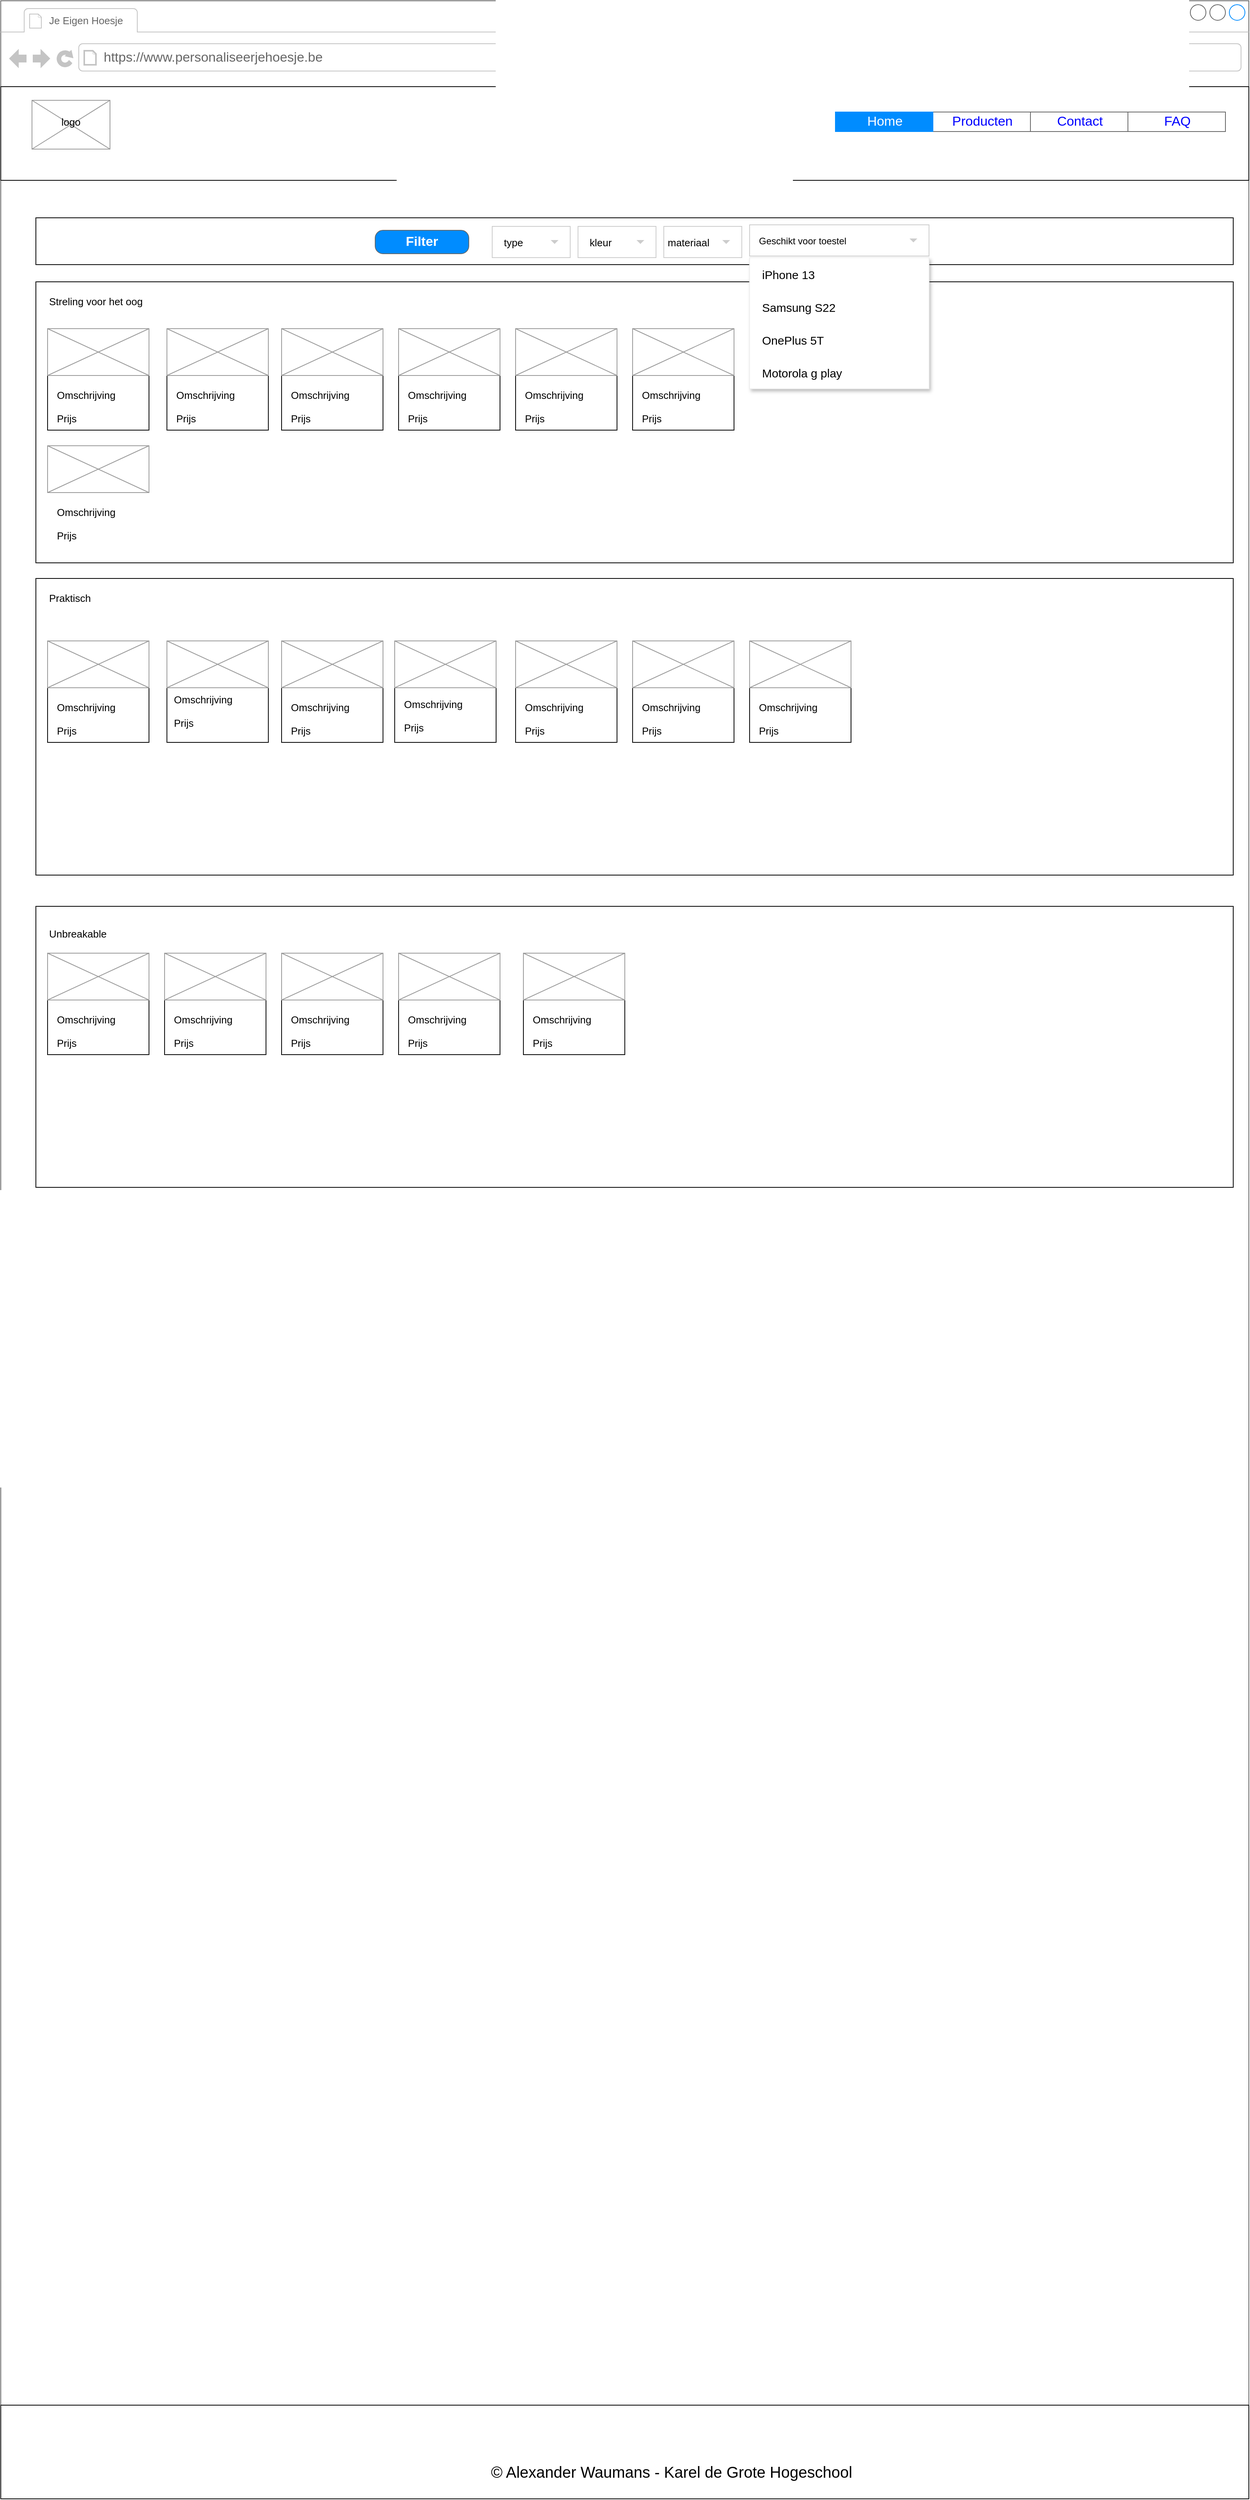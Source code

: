 <mxfile version="20.8.16" type="device"><diagram name="Page-1" id="SKqdrsshhp45XYysitIH"><mxGraphModel dx="1434" dy="2647" grid="1" gridSize="10" guides="1" tooltips="1" connect="1" arrows="1" fold="1" page="1" pageScale="1" pageWidth="1600" pageHeight="900" math="0" shadow="0"><root><mxCell id="0"/><mxCell id="1" parent="0"/><mxCell id="_pExrbcJz39Th_tU5sy6-2" value="" style="whiteSpace=wrap;html=1;" parent="1" vertex="1"><mxGeometry y="-1590" width="900" height="1600" as="geometry"/></mxCell><mxCell id="_pExrbcJz39Th_tU5sy6-3" value="" style="strokeWidth=1;shadow=0;dashed=0;align=center;html=1;shape=mxgraph.mockup.containers.browserWindow;rSize=0;strokeColor=#666666;strokeColor2=#008cff;strokeColor3=#c4c4c4;mainText=,;recursiveResize=0;" parent="1" vertex="1"><mxGeometry y="-1800" width="1600" height="3200" as="geometry"/></mxCell><mxCell id="AoAOwndXTeae7FcIZSv8-15" value="" style="whiteSpace=wrap;html=1;aspect=fixed;fontSize=13;" vertex="1" parent="_pExrbcJz39Th_tU5sy6-3"><mxGeometry x="60" y="570" width="130" height="130" as="geometry"/></mxCell><mxCell id="lGfxIRNo4qCoJsv8WxBx-106" value="" style="whiteSpace=wrap;html=1;aspect=fixed;fontSize=13;strokeColor=default;" parent="_pExrbcJz39Th_tU5sy6-3" vertex="1"><mxGeometry x="660" y="770" width="130" height="130" as="geometry"/></mxCell><mxCell id="DIESmFCKkMKwDubsfOh1-89" value="" style="whiteSpace=wrap;html=1;aspect=fixed;fontSize=13;" parent="_pExrbcJz39Th_tU5sy6-3" vertex="1"><mxGeometry x="660" y="770" width="130" height="130" as="geometry"/></mxCell><mxCell id="lGfxIRNo4qCoJsv8WxBx-101" value="" style="whiteSpace=wrap;html=1;aspect=fixed;fontSize=13;" parent="_pExrbcJz39Th_tU5sy6-3" vertex="1"><mxGeometry x="60" y="570" width="130" height="130" as="geometry"/></mxCell><mxCell id="WV6_32jSSlOLNIipTnEx-1" value="" style="whiteSpace=wrap;html=1;strokeColor=default;fontSize=20;" parent="_pExrbcJz39Th_tU5sy6-3" vertex="1"><mxGeometry y="110" width="1600" height="120" as="geometry"/></mxCell><mxCell id="_pExrbcJz39Th_tU5sy6-4" value="&lt;font style=&quot;font-size: 13px;&quot;&gt;Je Eigen Hoesje&lt;/font&gt;" style="strokeWidth=1;shadow=0;dashed=0;align=center;html=1;shape=mxgraph.mockup.containers.anchor;fontSize=17;fontColor=#666666;align=left;" parent="_pExrbcJz39Th_tU5sy6-3" vertex="1"><mxGeometry x="60" y="12" width="90" height="26" as="geometry"/></mxCell><mxCell id="_pExrbcJz39Th_tU5sy6-5" value="https://www.personaliseerjehoesje.be" style="strokeWidth=1;shadow=0;dashed=0;align=center;html=1;shape=mxgraph.mockup.containers.anchor;rSize=0;fontSize=17;fontColor=#666666;align=left;" parent="_pExrbcJz39Th_tU5sy6-3" vertex="1"><mxGeometry x="130" y="60" width="250" height="26" as="geometry"/></mxCell><mxCell id="_pExrbcJz39Th_tU5sy6-18" value="" style="verticalLabelPosition=bottom;shadow=0;dashed=0;align=center;html=1;verticalAlign=top;strokeWidth=1;shape=mxgraph.mockup.graphics.simpleIcon;strokeColor=#999999;fontSize=13;" parent="_pExrbcJz39Th_tU5sy6-3" vertex="1"><mxGeometry x="40" y="127.5" width="100" height="62.5" as="geometry"/></mxCell><mxCell id="_pExrbcJz39Th_tU5sy6-20" value="logo" style="text;html=1;strokeColor=none;fillColor=none;align=center;verticalAlign=middle;whiteSpace=wrap;rounded=0;fontSize=13;" parent="_pExrbcJz39Th_tU5sy6-3" vertex="1"><mxGeometry x="60" y="140" width="60" height="30" as="geometry"/></mxCell><mxCell id="DIESmFCKkMKwDubsfOh1-1" value="" style="rounded=0;whiteSpace=wrap;html=1;fontSize=13;" parent="_pExrbcJz39Th_tU5sy6-3" vertex="1"><mxGeometry x="45" y="278" width="1535" height="60" as="geometry"/></mxCell><mxCell id="DIESmFCKkMKwDubsfOh1-2" value="" style="rounded=0;whiteSpace=wrap;html=1;fontSize=13;" parent="_pExrbcJz39Th_tU5sy6-3" vertex="1"><mxGeometry x="45" y="360" width="1535" height="360" as="geometry"/></mxCell><mxCell id="DIESmFCKkMKwDubsfOh1-3" value="" style="rounded=0;whiteSpace=wrap;html=1;fontSize=13;" parent="_pExrbcJz39Th_tU5sy6-3" vertex="1"><mxGeometry x="45" y="740" width="1535" height="380" as="geometry"/></mxCell><mxCell id="DIESmFCKkMKwDubsfOh1-5" value="" style="rounded=0;whiteSpace=wrap;html=1;fontSize=13;" parent="_pExrbcJz39Th_tU5sy6-3" vertex="1"><mxGeometry x="45" y="1160" width="1535" height="360" as="geometry"/></mxCell><mxCell id="DIESmFCKkMKwDubsfOh1-12" value="" style="dashed=0;align=center;fontSize=12;shape=rect;fillColor=#ffffff;strokeColor=#cccccc;" parent="_pExrbcJz39Th_tU5sy6-3" vertex="1"><mxGeometry x="850" y="289" width="100" height="40" as="geometry"/></mxCell><mxCell id="DIESmFCKkMKwDubsfOh1-14" value="" style="dashed=0;html=1;shape=mxgraph.gmdl.triangle;fillColor=#cccccc;strokeColor=none;fontSize=13;" parent="DIESmFCKkMKwDubsfOh1-12" vertex="1"><mxGeometry x="1" y="0.5" width="10" height="5" relative="1" as="geometry"><mxPoint x="-25" y="-2.5" as="offset"/></mxGeometry></mxCell><mxCell id="DIESmFCKkMKwDubsfOh1-15" value="" style="dashed=0;align=center;fontSize=12;shape=rect;fillColor=#ffffff;strokeColor=#cccccc;" parent="_pExrbcJz39Th_tU5sy6-3" vertex="1"><mxGeometry x="960" y="287" width="230" height="40" as="geometry"/></mxCell><mxCell id="DIESmFCKkMKwDubsfOh1-17" value="" style="dashed=0;html=1;shape=mxgraph.gmdl.triangle;fillColor=#cccccc;strokeColor=none;fontSize=13;" parent="DIESmFCKkMKwDubsfOh1-15" vertex="1"><mxGeometry x="1" y="0.5" width="10" height="5" relative="1" as="geometry"><mxPoint x="-25" y="-2.5" as="offset"/></mxGeometry></mxCell><mxCell id="AoAOwndXTeae7FcIZSv8-1" value="Geschikt voor toestel&amp;nbsp;" style="text;html=1;strokeColor=none;fillColor=none;align=left;verticalAlign=middle;whiteSpace=wrap;rounded=0;" vertex="1" parent="DIESmFCKkMKwDubsfOh1-15"><mxGeometry x="10" y="6" width="180" height="30" as="geometry"/></mxCell><mxCell id="DIESmFCKkMKwDubsfOh1-18" value="Streling voor het oog" style="text;html=1;strokeColor=none;fillColor=none;align=left;verticalAlign=middle;whiteSpace=wrap;rounded=0;fontSize=13;" parent="_pExrbcJz39Th_tU5sy6-3" vertex="1"><mxGeometry x="60" y="370" width="160" height="30" as="geometry"/></mxCell><mxCell id="DIESmFCKkMKwDubsfOh1-19" value="Praktisch" style="text;html=1;strokeColor=none;fillColor=none;align=left;verticalAlign=middle;whiteSpace=wrap;rounded=0;fontSize=13;" parent="_pExrbcJz39Th_tU5sy6-3" vertex="1"><mxGeometry x="60" y="750" width="60" height="30" as="geometry"/></mxCell><mxCell id="DIESmFCKkMKwDubsfOh1-20" value="Unbreakable" style="text;html=1;strokeColor=none;fillColor=none;align=left;verticalAlign=middle;whiteSpace=wrap;rounded=0;fontSize=13;" parent="_pExrbcJz39Th_tU5sy6-3" vertex="1"><mxGeometry x="60" y="1180" width="120" height="30" as="geometry"/></mxCell><mxCell id="DIESmFCKkMKwDubsfOh1-32" value="" style="group" parent="_pExrbcJz39Th_tU5sy6-3" vertex="1" connectable="0"><mxGeometry x="60" y="420" width="130" height="130" as="geometry"/></mxCell><mxCell id="DIESmFCKkMKwDubsfOh1-28" value="" style="whiteSpace=wrap;html=1;aspect=fixed;fontSize=13;" parent="DIESmFCKkMKwDubsfOh1-32" vertex="1"><mxGeometry width="130" height="130" as="geometry"/></mxCell><mxCell id="DIESmFCKkMKwDubsfOh1-29" value="" style="verticalLabelPosition=bottom;shadow=0;dashed=0;align=center;html=1;verticalAlign=top;strokeWidth=1;shape=mxgraph.mockup.graphics.simpleIcon;strokeColor=#999999;fontSize=13;" parent="DIESmFCKkMKwDubsfOh1-32" vertex="1"><mxGeometry width="130" height="60" as="geometry"/></mxCell><mxCell id="DIESmFCKkMKwDubsfOh1-30" value="Omschrijving" style="text;html=1;strokeColor=none;fillColor=none;align=left;verticalAlign=middle;whiteSpace=wrap;rounded=0;fontSize=13;" parent="DIESmFCKkMKwDubsfOh1-32" vertex="1"><mxGeometry x="10" y="70" width="100" height="30" as="geometry"/></mxCell><mxCell id="DIESmFCKkMKwDubsfOh1-31" value="Prijs" style="text;html=1;strokeColor=none;fillColor=none;align=left;verticalAlign=middle;whiteSpace=wrap;rounded=0;fontSize=13;" parent="DIESmFCKkMKwDubsfOh1-32" vertex="1"><mxGeometry x="10" y="100" width="100" height="30" as="geometry"/></mxCell><mxCell id="DIESmFCKkMKwDubsfOh1-33" value="" style="group" parent="_pExrbcJz39Th_tU5sy6-3" vertex="1" connectable="0"><mxGeometry x="213" y="420" width="130" height="130" as="geometry"/></mxCell><mxCell id="DIESmFCKkMKwDubsfOh1-34" value="" style="whiteSpace=wrap;html=1;aspect=fixed;fontSize=13;" parent="DIESmFCKkMKwDubsfOh1-33" vertex="1"><mxGeometry width="130" height="130" as="geometry"/></mxCell><mxCell id="DIESmFCKkMKwDubsfOh1-35" value="" style="verticalLabelPosition=bottom;shadow=0;dashed=0;align=center;html=1;verticalAlign=top;strokeWidth=1;shape=mxgraph.mockup.graphics.simpleIcon;strokeColor=#999999;fontSize=13;" parent="DIESmFCKkMKwDubsfOh1-33" vertex="1"><mxGeometry width="130" height="60" as="geometry"/></mxCell><mxCell id="DIESmFCKkMKwDubsfOh1-36" value="Omschrijving" style="text;html=1;strokeColor=none;fillColor=none;align=left;verticalAlign=middle;whiteSpace=wrap;rounded=0;fontSize=13;" parent="DIESmFCKkMKwDubsfOh1-33" vertex="1"><mxGeometry x="10" y="70" width="100" height="30" as="geometry"/></mxCell><mxCell id="DIESmFCKkMKwDubsfOh1-37" value="Prijs" style="text;html=1;strokeColor=none;fillColor=none;align=left;verticalAlign=middle;whiteSpace=wrap;rounded=0;fontSize=13;" parent="DIESmFCKkMKwDubsfOh1-33" vertex="1"><mxGeometry x="10" y="100" width="100" height="30" as="geometry"/></mxCell><mxCell id="DIESmFCKkMKwDubsfOh1-43" value="" style="group" parent="_pExrbcJz39Th_tU5sy6-3" vertex="1" connectable="0"><mxGeometry x="510" y="420" width="130" height="130" as="geometry"/></mxCell><mxCell id="DIESmFCKkMKwDubsfOh1-44" value="" style="whiteSpace=wrap;html=1;aspect=fixed;fontSize=13;" parent="DIESmFCKkMKwDubsfOh1-43" vertex="1"><mxGeometry width="130" height="130" as="geometry"/></mxCell><mxCell id="DIESmFCKkMKwDubsfOh1-45" value="" style="verticalLabelPosition=bottom;shadow=0;dashed=0;align=center;html=1;verticalAlign=top;strokeWidth=1;shape=mxgraph.mockup.graphics.simpleIcon;strokeColor=#999999;fontSize=13;" parent="DIESmFCKkMKwDubsfOh1-43" vertex="1"><mxGeometry width="130" height="60" as="geometry"/></mxCell><mxCell id="DIESmFCKkMKwDubsfOh1-46" value="Omschrijving" style="text;html=1;strokeColor=none;fillColor=none;align=left;verticalAlign=middle;whiteSpace=wrap;rounded=0;fontSize=13;" parent="DIESmFCKkMKwDubsfOh1-43" vertex="1"><mxGeometry x="10" y="70" width="100" height="30" as="geometry"/></mxCell><mxCell id="DIESmFCKkMKwDubsfOh1-47" value="Prijs" style="text;html=1;strokeColor=none;fillColor=none;align=left;verticalAlign=middle;whiteSpace=wrap;rounded=0;fontSize=13;" parent="DIESmFCKkMKwDubsfOh1-43" vertex="1"><mxGeometry x="10" y="100" width="100" height="30" as="geometry"/></mxCell><mxCell id="DIESmFCKkMKwDubsfOh1-63" value="" style="group" parent="_pExrbcJz39Th_tU5sy6-3" vertex="1" connectable="0"><mxGeometry x="60" y="820" width="130" height="130" as="geometry"/></mxCell><mxCell id="DIESmFCKkMKwDubsfOh1-65" value="" style="verticalLabelPosition=bottom;shadow=0;dashed=0;align=center;html=1;verticalAlign=top;strokeWidth=1;shape=mxgraph.mockup.graphics.simpleIcon;strokeColor=#999999;fontSize=13;" parent="DIESmFCKkMKwDubsfOh1-63" vertex="1"><mxGeometry width="130" height="60" as="geometry"/></mxCell><mxCell id="DIESmFCKkMKwDubsfOh1-93" value="" style="group" parent="_pExrbcJz39Th_tU5sy6-3" vertex="1" connectable="0"><mxGeometry x="60" y="1220" width="130" height="130" as="geometry"/></mxCell><mxCell id="DIESmFCKkMKwDubsfOh1-94" value="" style="whiteSpace=wrap;html=1;aspect=fixed;fontSize=13;" parent="DIESmFCKkMKwDubsfOh1-93" vertex="1"><mxGeometry width="130" height="130" as="geometry"/></mxCell><mxCell id="DIESmFCKkMKwDubsfOh1-95" value="" style="verticalLabelPosition=bottom;shadow=0;dashed=0;align=center;html=1;verticalAlign=top;strokeWidth=1;shape=mxgraph.mockup.graphics.simpleIcon;strokeColor=#999999;fontSize=13;" parent="DIESmFCKkMKwDubsfOh1-93" vertex="1"><mxGeometry width="130" height="60" as="geometry"/></mxCell><mxCell id="DIESmFCKkMKwDubsfOh1-96" value="Omschrijving" style="text;html=1;strokeColor=none;fillColor=none;align=left;verticalAlign=middle;whiteSpace=wrap;rounded=0;fontSize=13;" parent="DIESmFCKkMKwDubsfOh1-93" vertex="1"><mxGeometry x="10" y="70" width="100" height="30" as="geometry"/></mxCell><mxCell id="DIESmFCKkMKwDubsfOh1-97" value="Prijs" style="text;html=1;strokeColor=none;fillColor=none;align=left;verticalAlign=middle;whiteSpace=wrap;rounded=0;fontSize=13;" parent="DIESmFCKkMKwDubsfOh1-93" vertex="1"><mxGeometry x="10" y="100" width="100" height="30" as="geometry"/></mxCell><mxCell id="DIESmFCKkMKwDubsfOh1-103" value="" style="group" parent="_pExrbcJz39Th_tU5sy6-3" vertex="1" connectable="0"><mxGeometry x="360" y="1220" width="130" height="130" as="geometry"/></mxCell><mxCell id="DIESmFCKkMKwDubsfOh1-104" value="" style="whiteSpace=wrap;html=1;aspect=fixed;fontSize=13;" parent="DIESmFCKkMKwDubsfOh1-103" vertex="1"><mxGeometry width="130" height="130" as="geometry"/></mxCell><mxCell id="DIESmFCKkMKwDubsfOh1-105" value="" style="verticalLabelPosition=bottom;shadow=0;dashed=0;align=center;html=1;verticalAlign=top;strokeWidth=1;shape=mxgraph.mockup.graphics.simpleIcon;strokeColor=#999999;fontSize=13;" parent="DIESmFCKkMKwDubsfOh1-103" vertex="1"><mxGeometry width="130" height="60" as="geometry"/></mxCell><mxCell id="DIESmFCKkMKwDubsfOh1-106" value="Omschrijving" style="text;html=1;strokeColor=none;fillColor=none;align=left;verticalAlign=middle;whiteSpace=wrap;rounded=0;fontSize=13;" parent="DIESmFCKkMKwDubsfOh1-103" vertex="1"><mxGeometry x="10" y="70" width="100" height="30" as="geometry"/></mxCell><mxCell id="DIESmFCKkMKwDubsfOh1-107" value="Prijs" style="text;html=1;strokeColor=none;fillColor=none;align=left;verticalAlign=middle;whiteSpace=wrap;rounded=0;fontSize=13;" parent="DIESmFCKkMKwDubsfOh1-103" vertex="1"><mxGeometry x="10" y="100" width="100" height="30" as="geometry"/></mxCell><mxCell id="DIESmFCKkMKwDubsfOh1-118" value="" style="group" parent="_pExrbcJz39Th_tU5sy6-3" vertex="1" connectable="0"><mxGeometry x="510" y="1220" width="130" height="130" as="geometry"/></mxCell><mxCell id="DIESmFCKkMKwDubsfOh1-119" value="" style="whiteSpace=wrap;html=1;aspect=fixed;fontSize=13;" parent="DIESmFCKkMKwDubsfOh1-118" vertex="1"><mxGeometry width="130" height="130" as="geometry"/></mxCell><mxCell id="DIESmFCKkMKwDubsfOh1-120" value="" style="verticalLabelPosition=bottom;shadow=0;dashed=0;align=center;html=1;verticalAlign=top;strokeWidth=1;shape=mxgraph.mockup.graphics.simpleIcon;strokeColor=#999999;fontSize=13;" parent="DIESmFCKkMKwDubsfOh1-118" vertex="1"><mxGeometry width="130" height="60" as="geometry"/></mxCell><mxCell id="DIESmFCKkMKwDubsfOh1-121" value="Omschrijving" style="text;html=1;strokeColor=none;fillColor=none;align=left;verticalAlign=middle;whiteSpace=wrap;rounded=0;fontSize=13;" parent="DIESmFCKkMKwDubsfOh1-118" vertex="1"><mxGeometry x="10" y="70" width="100" height="30" as="geometry"/></mxCell><mxCell id="DIESmFCKkMKwDubsfOh1-122" value="Prijs" style="text;html=1;strokeColor=none;fillColor=none;align=left;verticalAlign=middle;whiteSpace=wrap;rounded=0;fontSize=13;" parent="DIESmFCKkMKwDubsfOh1-118" vertex="1"><mxGeometry x="10" y="100" width="100" height="30" as="geometry"/></mxCell><mxCell id="LMxseDPw3uMhIZzE95o1-2" value="Filter" style="strokeWidth=1;shadow=0;dashed=0;align=center;html=1;shape=mxgraph.mockup.buttons.button;strokeColor=#666666;fontColor=#ffffff;mainText=;buttonStyle=round;fontSize=17;fontStyle=1;fillColor=#008cff;whiteSpace=wrap;" parent="_pExrbcJz39Th_tU5sy6-3" vertex="1"><mxGeometry x="480" y="294" width="120" height="30" as="geometry"/></mxCell><mxCell id="_pExrbcJz39Th_tU5sy6-13" value="" style="strokeWidth=1;shadow=0;dashed=0;align=center;html=1;shape=mxgraph.mockup.text.rrect;rSize=0;strokeColor=#666666;fontSize=13;" parent="_pExrbcJz39Th_tU5sy6-3" vertex="1"><mxGeometry x="1070" y="142.5" width="500" height="25" as="geometry"/></mxCell><mxCell id="_pExrbcJz39Th_tU5sy6-14" value="Producten" style="strokeColor=inherit;fillColor=inherit;gradientColor=inherit;strokeWidth=1;shadow=0;dashed=0;align=center;html=1;shape=mxgraph.mockup.text.rrect;rSize=0;fontSize=17;fontColor=#0000ff;" parent="_pExrbcJz39Th_tU5sy6-13" vertex="1"><mxGeometry x="125" width="125" height="25" as="geometry"/></mxCell><mxCell id="_pExrbcJz39Th_tU5sy6-15" value="Contact" style="strokeColor=inherit;fillColor=inherit;gradientColor=inherit;strokeWidth=1;shadow=0;dashed=0;align=center;html=1;shape=mxgraph.mockup.text.rrect;rSize=0;fontSize=17;fontColor=#0000ff;" parent="_pExrbcJz39Th_tU5sy6-13" vertex="1"><mxGeometry x="250" width="125" height="25" as="geometry"/></mxCell><mxCell id="_pExrbcJz39Th_tU5sy6-16" value="FAQ" style="strokeColor=inherit;fillColor=inherit;gradientColor=inherit;strokeWidth=1;shadow=0;dashed=0;align=center;html=1;shape=mxgraph.mockup.text.rrect;rSize=0;fontSize=17;fontColor=#0000ff;" parent="_pExrbcJz39Th_tU5sy6-13" vertex="1"><mxGeometry x="375" width="125" height="25" as="geometry"/></mxCell><mxCell id="_pExrbcJz39Th_tU5sy6-17" value="Home" style="strokeWidth=1;shadow=0;dashed=0;align=center;html=1;shape=mxgraph.mockup.text.rrect;rSize=0;fontSize=17;fontColor=#ffffff;fillColor=#008cff;strokeColor=#008cff;" parent="_pExrbcJz39Th_tU5sy6-13" vertex="1"><mxGeometry width="125" height="25" as="geometry"/></mxCell><mxCell id="DIESmFCKkMKwDubsfOh1-13" value="materiaal" style="text;fontColor=#000000;verticalAlign=middle;spacingLeft=13;fontSize=13;" parent="_pExrbcJz39Th_tU5sy6-3" vertex="1"><mxGeometry x="840" y="289" width="100" height="40" as="geometry"/></mxCell><mxCell id="DIESmFCKkMKwDubsfOh1-9" value="" style="dashed=0;align=center;fontSize=12;shape=rect;fillColor=#ffffff;strokeColor=#cccccc;" parent="_pExrbcJz39Th_tU5sy6-3" vertex="1"><mxGeometry x="740" y="289" width="100" height="40" as="geometry"/></mxCell><mxCell id="DIESmFCKkMKwDubsfOh1-10" value="kleur" style="text;fontColor=#000000;verticalAlign=middle;spacingLeft=13;fontSize=13;" parent="DIESmFCKkMKwDubsfOh1-9" vertex="1"><mxGeometry width="100" height="40" as="geometry"/></mxCell><mxCell id="DIESmFCKkMKwDubsfOh1-11" value="" style="dashed=0;html=1;shape=mxgraph.gmdl.triangle;fillColor=#cccccc;strokeColor=none;fontSize=13;" parent="DIESmFCKkMKwDubsfOh1-9" vertex="1"><mxGeometry x="1" y="0.5" width="10" height="5" relative="1" as="geometry"><mxPoint x="-25" y="-2.5" as="offset"/></mxGeometry></mxCell><mxCell id="DIESmFCKkMKwDubsfOh1-6" value="" style="dashed=0;align=center;fontSize=12;shape=rect;fillColor=#ffffff;strokeColor=#cccccc;" parent="_pExrbcJz39Th_tU5sy6-3" vertex="1"><mxGeometry x="630" y="289" width="100" height="40" as="geometry"/></mxCell><mxCell id="DIESmFCKkMKwDubsfOh1-7" value="type" style="text;fontColor=#000000;verticalAlign=middle;spacingLeft=13;fontSize=13;" parent="DIESmFCKkMKwDubsfOh1-6" vertex="1"><mxGeometry width="100" height="40" as="geometry"/></mxCell><mxCell id="DIESmFCKkMKwDubsfOh1-8" value="" style="dashed=0;html=1;shape=mxgraph.gmdl.triangle;fillColor=#cccccc;strokeColor=none;fontSize=13;" parent="DIESmFCKkMKwDubsfOh1-6" vertex="1"><mxGeometry x="1" y="0.5" width="10" height="5" relative="1" as="geometry"><mxPoint x="-25" y="-2.5" as="offset"/></mxGeometry></mxCell><mxCell id="DIESmFCKkMKwDubsfOh1-68" value="" style="group" parent="_pExrbcJz39Th_tU5sy6-3" vertex="1" connectable="0"><mxGeometry x="660" y="420" width="130" height="130" as="geometry"/></mxCell><mxCell id="DIESmFCKkMKwDubsfOh1-69" value="" style="whiteSpace=wrap;html=1;aspect=fixed;fontSize=13;" parent="DIESmFCKkMKwDubsfOh1-68" vertex="1"><mxGeometry width="130" height="130" as="geometry"/></mxCell><mxCell id="DIESmFCKkMKwDubsfOh1-70" value="" style="verticalLabelPosition=bottom;shadow=0;dashed=0;align=center;html=1;verticalAlign=top;strokeWidth=1;shape=mxgraph.mockup.graphics.simpleIcon;strokeColor=#999999;fontSize=13;" parent="DIESmFCKkMKwDubsfOh1-68" vertex="1"><mxGeometry width="130" height="60" as="geometry"/></mxCell><mxCell id="DIESmFCKkMKwDubsfOh1-71" value="Omschrijving" style="text;html=1;strokeColor=none;fillColor=none;align=left;verticalAlign=middle;whiteSpace=wrap;rounded=0;fontSize=13;" parent="DIESmFCKkMKwDubsfOh1-68" vertex="1"><mxGeometry x="10" y="70" width="100" height="30" as="geometry"/></mxCell><mxCell id="DIESmFCKkMKwDubsfOh1-72" value="Prijs" style="text;html=1;strokeColor=none;fillColor=none;align=left;verticalAlign=middle;whiteSpace=wrap;rounded=0;fontSize=13;" parent="DIESmFCKkMKwDubsfOh1-68" vertex="1"><mxGeometry x="10" y="100" width="100" height="30" as="geometry"/></mxCell><mxCell id="DIESmFCKkMKwDubsfOh1-78" value="" style="group" parent="_pExrbcJz39Th_tU5sy6-3" vertex="1" connectable="0"><mxGeometry x="810" y="420" width="130" height="130" as="geometry"/></mxCell><mxCell id="DIESmFCKkMKwDubsfOh1-79" value="" style="whiteSpace=wrap;html=1;aspect=fixed;fontSize=13;" parent="DIESmFCKkMKwDubsfOh1-78" vertex="1"><mxGeometry width="130" height="130" as="geometry"/></mxCell><mxCell id="DIESmFCKkMKwDubsfOh1-80" value="" style="verticalLabelPosition=bottom;shadow=0;dashed=0;align=center;html=1;verticalAlign=top;strokeWidth=1;shape=mxgraph.mockup.graphics.simpleIcon;strokeColor=#999999;fontSize=13;" parent="DIESmFCKkMKwDubsfOh1-78" vertex="1"><mxGeometry width="130" height="60" as="geometry"/></mxCell><mxCell id="DIESmFCKkMKwDubsfOh1-81" value="Omschrijving" style="text;html=1;strokeColor=none;fillColor=none;align=left;verticalAlign=middle;whiteSpace=wrap;rounded=0;fontSize=13;" parent="DIESmFCKkMKwDubsfOh1-78" vertex="1"><mxGeometry x="10" y="70" width="100" height="30" as="geometry"/></mxCell><mxCell id="DIESmFCKkMKwDubsfOh1-82" value="Prijs" style="text;html=1;strokeColor=none;fillColor=none;align=left;verticalAlign=middle;whiteSpace=wrap;rounded=0;fontSize=13;" parent="DIESmFCKkMKwDubsfOh1-78" vertex="1"><mxGeometry x="10" y="100" width="100" height="30" as="geometry"/></mxCell><mxCell id="lGfxIRNo4qCoJsv8WxBx-98" value="" style="verticalLabelPosition=bottom;shadow=0;dashed=0;align=center;html=1;verticalAlign=top;strokeWidth=1;shape=mxgraph.mockup.graphics.simpleIcon;strokeColor=#999999;fontSize=13;" parent="_pExrbcJz39Th_tU5sy6-3" vertex="1"><mxGeometry x="60" y="570" width="130" height="60" as="geometry"/></mxCell><mxCell id="lGfxIRNo4qCoJsv8WxBx-99" value="Omschrijving" style="text;html=1;strokeColor=none;fillColor=none;align=left;verticalAlign=middle;whiteSpace=wrap;rounded=0;fontSize=13;" parent="_pExrbcJz39Th_tU5sy6-3" vertex="1"><mxGeometry x="70" y="640" width="100" height="30" as="geometry"/></mxCell><mxCell id="lGfxIRNo4qCoJsv8WxBx-100" value="Prijs" style="text;html=1;strokeColor=none;fillColor=none;align=left;verticalAlign=middle;whiteSpace=wrap;rounded=0;fontSize=13;" parent="_pExrbcJz39Th_tU5sy6-3" vertex="1"><mxGeometry x="70" y="670" width="100" height="30" as="geometry"/></mxCell><mxCell id="DIESmFCKkMKwDubsfOh1-86" value="Omschrijving" style="text;html=1;strokeColor=none;fillColor=none;align=left;verticalAlign=middle;whiteSpace=wrap;rounded=0;fontSize=13;" parent="_pExrbcJz39Th_tU5sy6-3" vertex="1"><mxGeometry x="520" y="850" width="100" height="30" as="geometry"/></mxCell><mxCell id="DIESmFCKkMKwDubsfOh1-87" value="Prijs" style="text;html=1;strokeColor=none;fillColor=none;align=left;verticalAlign=middle;whiteSpace=wrap;rounded=0;fontSize=13;" parent="_pExrbcJz39Th_tU5sy6-3" vertex="1"><mxGeometry x="520" y="880" width="100" height="30" as="geometry"/></mxCell><mxCell id="DIESmFCKkMKwDubsfOh1-84" value="" style="whiteSpace=wrap;html=1;aspect=fixed;fontSize=13;" parent="_pExrbcJz39Th_tU5sy6-3" vertex="1"><mxGeometry x="505" y="820" width="130" height="130" as="geometry"/></mxCell><mxCell id="lGfxIRNo4qCoJsv8WxBx-103" value="Prijs" style="text;html=1;strokeColor=none;fillColor=none;align=left;verticalAlign=middle;whiteSpace=wrap;rounded=0;fontSize=13;" parent="_pExrbcJz39Th_tU5sy6-3" vertex="1"><mxGeometry x="515" y="916" width="100" height="30" as="geometry"/></mxCell><mxCell id="lGfxIRNo4qCoJsv8WxBx-104" value="Omschrijving" style="text;html=1;strokeColor=none;fillColor=none;align=left;verticalAlign=middle;whiteSpace=wrap;rounded=0;fontSize=13;" parent="_pExrbcJz39Th_tU5sy6-3" vertex="1"><mxGeometry x="515" y="886" width="100" height="30" as="geometry"/></mxCell><mxCell id="lGfxIRNo4qCoJsv8WxBx-105" value="" style="verticalLabelPosition=bottom;shadow=0;dashed=0;align=center;html=1;verticalAlign=top;strokeWidth=1;shape=mxgraph.mockup.graphics.simpleIcon;strokeColor=#999999;fontSize=13;" parent="_pExrbcJz39Th_tU5sy6-3" vertex="1"><mxGeometry x="505" y="820" width="130" height="60" as="geometry"/></mxCell><mxCell id="lGfxIRNo4qCoJsv8WxBx-107" value="" style="group" parent="_pExrbcJz39Th_tU5sy6-3" vertex="1" connectable="0"><mxGeometry x="660" y="770" width="130" height="130" as="geometry"/></mxCell><mxCell id="lGfxIRNo4qCoJsv8WxBx-108" value="" style="whiteSpace=wrap;html=1;aspect=fixed;fontSize=13;" parent="lGfxIRNo4qCoJsv8WxBx-107" vertex="1"><mxGeometry y="50" width="130" height="130" as="geometry"/></mxCell><mxCell id="lGfxIRNo4qCoJsv8WxBx-109" value="" style="verticalLabelPosition=bottom;shadow=0;dashed=0;align=center;html=1;verticalAlign=top;strokeWidth=1;shape=mxgraph.mockup.graphics.simpleIcon;strokeColor=#999999;fontSize=13;" parent="lGfxIRNo4qCoJsv8WxBx-107" vertex="1"><mxGeometry y="50" width="130" height="60" as="geometry"/></mxCell><mxCell id="lGfxIRNo4qCoJsv8WxBx-111" value="Prijs" style="text;html=1;strokeColor=none;fillColor=none;align=left;verticalAlign=middle;whiteSpace=wrap;rounded=0;fontSize=13;" parent="lGfxIRNo4qCoJsv8WxBx-107" vertex="1"><mxGeometry x="10" y="150" width="100" height="30" as="geometry"/></mxCell><mxCell id="DIESmFCKkMKwDubsfOh1-123" value="" style="group" parent="_pExrbcJz39Th_tU5sy6-3" vertex="1" connectable="0"><mxGeometry x="670" y="1220" width="130" height="130" as="geometry"/></mxCell><mxCell id="DIESmFCKkMKwDubsfOh1-124" value="" style="whiteSpace=wrap;html=1;aspect=fixed;fontSize=13;" parent="DIESmFCKkMKwDubsfOh1-123" vertex="1"><mxGeometry width="130" height="130" as="geometry"/></mxCell><mxCell id="DIESmFCKkMKwDubsfOh1-125" value="" style="verticalLabelPosition=bottom;shadow=0;dashed=0;align=center;html=1;verticalAlign=top;strokeWidth=1;shape=mxgraph.mockup.graphics.simpleIcon;strokeColor=#999999;fontSize=13;" parent="DIESmFCKkMKwDubsfOh1-123" vertex="1"><mxGeometry width="130" height="60" as="geometry"/></mxCell><mxCell id="DIESmFCKkMKwDubsfOh1-126" value="Omschrijving" style="text;html=1;strokeColor=none;fillColor=none;align=left;verticalAlign=middle;whiteSpace=wrap;rounded=0;fontSize=13;" parent="DIESmFCKkMKwDubsfOh1-123" vertex="1"><mxGeometry x="10" y="70" width="100" height="30" as="geometry"/></mxCell><mxCell id="DIESmFCKkMKwDubsfOh1-127" value="Prijs" style="text;html=1;strokeColor=none;fillColor=none;align=left;verticalAlign=middle;whiteSpace=wrap;rounded=0;fontSize=13;" parent="DIESmFCKkMKwDubsfOh1-123" vertex="1"><mxGeometry x="10" y="100" width="100" height="30" as="geometry"/></mxCell><mxCell id="hrip0ugPcy9L8ZNxY8BH-1" value="" style="whiteSpace=wrap;html=1;strokeColor=default;fontSize=20;" parent="_pExrbcJz39Th_tU5sy6-3" vertex="1"><mxGeometry y="3080" width="1600" height="120" as="geometry"/></mxCell><mxCell id="hrip0ugPcy9L8ZNxY8BH-2" value="© Alexander Waumans - Karel de Grote Hogeschool" style="text;html=1;strokeColor=none;fillColor=none;align=center;verticalAlign=middle;whiteSpace=wrap;rounded=0;fontSize=20;" parent="_pExrbcJz39Th_tU5sy6-3" vertex="1"><mxGeometry x="440" y="3150" width="840" height="30" as="geometry"/></mxCell><mxCell id="DIESmFCKkMKwDubsfOh1-48" value="" style="group" parent="_pExrbcJz39Th_tU5sy6-3" vertex="1" connectable="0"><mxGeometry x="60" y="820" width="130" height="130" as="geometry"/></mxCell><mxCell id="DIESmFCKkMKwDubsfOh1-49" value="" style="whiteSpace=wrap;html=1;aspect=fixed;fontSize=13;" parent="DIESmFCKkMKwDubsfOh1-48" vertex="1"><mxGeometry width="130" height="130" as="geometry"/></mxCell><mxCell id="DIESmFCKkMKwDubsfOh1-50" value="" style="verticalLabelPosition=bottom;shadow=0;dashed=0;align=center;html=1;verticalAlign=top;strokeWidth=1;shape=mxgraph.mockup.graphics.simpleIcon;strokeColor=#999999;fontSize=13;" parent="DIESmFCKkMKwDubsfOh1-48" vertex="1"><mxGeometry width="130" height="60" as="geometry"/></mxCell><mxCell id="DIESmFCKkMKwDubsfOh1-51" value="Omschrijving" style="text;html=1;strokeColor=none;fillColor=none;align=left;verticalAlign=middle;whiteSpace=wrap;rounded=0;fontSize=13;" parent="DIESmFCKkMKwDubsfOh1-48" vertex="1"><mxGeometry x="10" y="70" width="100" height="30" as="geometry"/></mxCell><mxCell id="DIESmFCKkMKwDubsfOh1-52" value="Prijs" style="text;html=1;strokeColor=none;fillColor=none;align=left;verticalAlign=middle;whiteSpace=wrap;rounded=0;fontSize=13;" parent="DIESmFCKkMKwDubsfOh1-48" vertex="1"><mxGeometry x="10" y="100" width="100" height="30" as="geometry"/></mxCell><mxCell id="DIESmFCKkMKwDubsfOh1-54" value="" style="whiteSpace=wrap;html=1;aspect=fixed;fontSize=13;" parent="_pExrbcJz39Th_tU5sy6-3" vertex="1"><mxGeometry x="213" y="820" width="130" height="130" as="geometry"/></mxCell><mxCell id="DIESmFCKkMKwDubsfOh1-56" value="Omschrijving" style="text;html=1;strokeColor=none;fillColor=none;align=left;verticalAlign=middle;whiteSpace=wrap;rounded=0;fontSize=13;" parent="_pExrbcJz39Th_tU5sy6-3" vertex="1"><mxGeometry x="220" y="880" width="100" height="30" as="geometry"/></mxCell><mxCell id="DIESmFCKkMKwDubsfOh1-57" value="Prijs" style="text;html=1;strokeColor=none;fillColor=none;align=left;verticalAlign=middle;whiteSpace=wrap;rounded=0;fontSize=13;" parent="_pExrbcJz39Th_tU5sy6-3" vertex="1"><mxGeometry x="220" y="910" width="100" height="30" as="geometry"/></mxCell><mxCell id="DIESmFCKkMKwDubsfOh1-53" value="" style="group" parent="_pExrbcJz39Th_tU5sy6-3" vertex="1" connectable="0"><mxGeometry x="213" y="820" width="130" height="130" as="geometry"/></mxCell><mxCell id="DIESmFCKkMKwDubsfOh1-55" value="" style="verticalLabelPosition=bottom;shadow=0;dashed=0;align=center;html=1;verticalAlign=top;strokeWidth=1;shape=mxgraph.mockup.graphics.simpleIcon;strokeColor=#999999;fontSize=13;" parent="DIESmFCKkMKwDubsfOh1-53" vertex="1"><mxGeometry width="130" height="60" as="geometry"/></mxCell><mxCell id="DIESmFCKkMKwDubsfOh1-108" value="" style="group" parent="_pExrbcJz39Th_tU5sy6-3" vertex="1" connectable="0"><mxGeometry x="810" y="820" width="130" height="130" as="geometry"/></mxCell><mxCell id="DIESmFCKkMKwDubsfOh1-109" value="" style="whiteSpace=wrap;html=1;aspect=fixed;fontSize=13;" parent="DIESmFCKkMKwDubsfOh1-108" vertex="1"><mxGeometry width="130" height="130" as="geometry"/></mxCell><mxCell id="DIESmFCKkMKwDubsfOh1-110" value="" style="verticalLabelPosition=bottom;shadow=0;dashed=0;align=center;html=1;verticalAlign=top;strokeWidth=1;shape=mxgraph.mockup.graphics.simpleIcon;strokeColor=#999999;fontSize=13;" parent="DIESmFCKkMKwDubsfOh1-108" vertex="1"><mxGeometry width="130" height="60" as="geometry"/></mxCell><mxCell id="DIESmFCKkMKwDubsfOh1-111" value="Omschrijving" style="text;html=1;strokeColor=none;fillColor=none;align=left;verticalAlign=middle;whiteSpace=wrap;rounded=0;fontSize=13;" parent="DIESmFCKkMKwDubsfOh1-108" vertex="1"><mxGeometry x="10" y="70" width="100" height="30" as="geometry"/></mxCell><mxCell id="DIESmFCKkMKwDubsfOh1-112" value="Prijs" style="text;html=1;strokeColor=none;fillColor=none;align=left;verticalAlign=middle;whiteSpace=wrap;rounded=0;fontSize=13;" parent="DIESmFCKkMKwDubsfOh1-108" vertex="1"><mxGeometry x="10" y="100" width="100" height="30" as="geometry"/></mxCell><mxCell id="DIESmFCKkMKwDubsfOh1-117" value="Prijs" style="text;html=1;strokeColor=none;fillColor=none;align=left;verticalAlign=middle;whiteSpace=wrap;rounded=0;fontSize=13;" parent="_pExrbcJz39Th_tU5sy6-3" vertex="1"><mxGeometry x="970" y="920" width="100" height="30" as="geometry"/></mxCell><mxCell id="DIESmFCKkMKwDubsfOh1-116" value="Omschrijving" style="text;html=1;strokeColor=none;fillColor=none;align=left;verticalAlign=middle;whiteSpace=wrap;rounded=0;fontSize=13;" parent="_pExrbcJz39Th_tU5sy6-3" vertex="1"><mxGeometry x="970" y="890" width="100" height="30" as="geometry"/></mxCell><mxCell id="DIESmFCKkMKwDubsfOh1-115" value="" style="verticalLabelPosition=bottom;shadow=0;dashed=0;align=center;html=1;verticalAlign=top;strokeWidth=1;shape=mxgraph.mockup.graphics.simpleIcon;strokeColor=#999999;fontSize=13;" parent="_pExrbcJz39Th_tU5sy6-3" vertex="1"><mxGeometry x="960" y="820" width="130" height="60" as="geometry"/></mxCell><mxCell id="DIESmFCKkMKwDubsfOh1-114" value="" style="whiteSpace=wrap;html=1;aspect=fixed;fontSize=13;" parent="_pExrbcJz39Th_tU5sy6-3" vertex="1"><mxGeometry x="960" y="820" width="130" height="130" as="geometry"/></mxCell><mxCell id="AoAOwndXTeae7FcIZSv8-6" value="Omschrijving" style="text;html=1;strokeColor=none;fillColor=none;align=left;verticalAlign=middle;whiteSpace=wrap;rounded=0;fontSize=13;" vertex="1" parent="_pExrbcJz39Th_tU5sy6-3"><mxGeometry x="970" y="890" width="100" height="30" as="geometry"/></mxCell><mxCell id="AoAOwndXTeae7FcIZSv8-7" value="Prijs" style="text;html=1;strokeColor=none;fillColor=none;align=left;verticalAlign=middle;whiteSpace=wrap;rounded=0;fontSize=13;" vertex="1" parent="_pExrbcJz39Th_tU5sy6-3"><mxGeometry x="970" y="920" width="100" height="30" as="geometry"/></mxCell><mxCell id="AoAOwndXTeae7FcIZSv8-8" value="" style="verticalLabelPosition=bottom;shadow=0;dashed=0;align=center;html=1;verticalAlign=top;strokeWidth=1;shape=mxgraph.mockup.graphics.simpleIcon;strokeColor=#999999;fontSize=13;" vertex="1" parent="_pExrbcJz39Th_tU5sy6-3"><mxGeometry x="960" y="820" width="130" height="60" as="geometry"/></mxCell><mxCell id="AoAOwndXTeae7FcIZSv8-10" value="" style="perimeter=none;dashed=0;shape=rect;fillColor=#ffffff;strokeColor=#eeeeee;shadow=1;" vertex="1" parent="_pExrbcJz39Th_tU5sy6-3"><mxGeometry x="960" y="329" width="230" height="168" as="geometry"/></mxCell><mxCell id="AoAOwndXTeae7FcIZSv8-11" value="iPhone 13" style="text;verticalAlign=middle;fontSize=15;spacing=16;resizeWidth=1;" vertex="1" parent="AoAOwndXTeae7FcIZSv8-10"><mxGeometry width="230" height="42" relative="1" as="geometry"><mxPoint as="offset"/></mxGeometry></mxCell><mxCell id="AoAOwndXTeae7FcIZSv8-12" value="Samsung S22" style="text;verticalAlign=middle;fontSize=15;spacing=16;resizeWidth=1;" vertex="1" parent="AoAOwndXTeae7FcIZSv8-10"><mxGeometry width="230" height="42" relative="1" as="geometry"><mxPoint y="42" as="offset"/></mxGeometry></mxCell><mxCell id="AoAOwndXTeae7FcIZSv8-13" value="OnePlus 5T" style="text;verticalAlign=middle;fontSize=15;spacing=16;resizeWidth=1;" vertex="1" parent="AoAOwndXTeae7FcIZSv8-10"><mxGeometry width="230" height="42" relative="1" as="geometry"><mxPoint y="84" as="offset"/></mxGeometry></mxCell><mxCell id="AoAOwndXTeae7FcIZSv8-14" value="Motorola g play" style="text;verticalAlign=middle;fontSize=15;spacing=16;resizeWidth=1;" vertex="1" parent="AoAOwndXTeae7FcIZSv8-10"><mxGeometry width="230" height="42" relative="1" as="geometry"><mxPoint y="126" as="offset"/></mxGeometry></mxCell><mxCell id="DIESmFCKkMKwDubsfOh1-38" value="" style="group" parent="1" vertex="1" connectable="0"><mxGeometry x="360" y="-1380" width="130" height="130" as="geometry"/></mxCell><mxCell id="DIESmFCKkMKwDubsfOh1-39" value="" style="whiteSpace=wrap;html=1;aspect=fixed;fontSize=13;" parent="DIESmFCKkMKwDubsfOh1-38" vertex="1"><mxGeometry width="130" height="130" as="geometry"/></mxCell><mxCell id="DIESmFCKkMKwDubsfOh1-40" value="" style="verticalLabelPosition=bottom;shadow=0;dashed=0;align=center;html=1;verticalAlign=top;strokeWidth=1;shape=mxgraph.mockup.graphics.simpleIcon;strokeColor=#999999;fontSize=13;" parent="DIESmFCKkMKwDubsfOh1-38" vertex="1"><mxGeometry width="130" height="60" as="geometry"/></mxCell><mxCell id="DIESmFCKkMKwDubsfOh1-41" value="Omschrijving" style="text;html=1;strokeColor=none;fillColor=none;align=left;verticalAlign=middle;whiteSpace=wrap;rounded=0;fontSize=13;" parent="DIESmFCKkMKwDubsfOh1-38" vertex="1"><mxGeometry x="10" y="70" width="100" height="30" as="geometry"/></mxCell><mxCell id="DIESmFCKkMKwDubsfOh1-42" value="Prijs" style="text;html=1;strokeColor=none;fillColor=none;align=left;verticalAlign=middle;whiteSpace=wrap;rounded=0;fontSize=13;" parent="DIESmFCKkMKwDubsfOh1-38" vertex="1"><mxGeometry x="10" y="100" width="100" height="30" as="geometry"/></mxCell><mxCell id="DIESmFCKkMKwDubsfOh1-58" value="" style="group" parent="1" vertex="1" connectable="0"><mxGeometry x="360" y="-980" width="130" height="130" as="geometry"/></mxCell><mxCell id="DIESmFCKkMKwDubsfOh1-59" value="" style="whiteSpace=wrap;html=1;aspect=fixed;fontSize=13;" parent="DIESmFCKkMKwDubsfOh1-58" vertex="1"><mxGeometry width="130" height="130" as="geometry"/></mxCell><mxCell id="DIESmFCKkMKwDubsfOh1-60" value="" style="verticalLabelPosition=bottom;shadow=0;dashed=0;align=center;html=1;verticalAlign=top;strokeWidth=1;shape=mxgraph.mockup.graphics.simpleIcon;strokeColor=#999999;fontSize=13;" parent="DIESmFCKkMKwDubsfOh1-58" vertex="1"><mxGeometry width="130" height="60" as="geometry"/></mxCell><mxCell id="DIESmFCKkMKwDubsfOh1-61" value="Omschrijving" style="text;html=1;strokeColor=none;fillColor=none;align=left;verticalAlign=middle;whiteSpace=wrap;rounded=0;fontSize=13;" parent="DIESmFCKkMKwDubsfOh1-58" vertex="1"><mxGeometry x="10" y="70" width="100" height="30" as="geometry"/></mxCell><mxCell id="DIESmFCKkMKwDubsfOh1-98" value="" style="group" parent="1" vertex="1" connectable="0"><mxGeometry x="210" y="-580" width="130" height="130" as="geometry"/></mxCell><mxCell id="DIESmFCKkMKwDubsfOh1-99" value="" style="whiteSpace=wrap;html=1;aspect=fixed;fontSize=13;" parent="DIESmFCKkMKwDubsfOh1-98" vertex="1"><mxGeometry width="130" height="130" as="geometry"/></mxCell><mxCell id="DIESmFCKkMKwDubsfOh1-100" value="" style="verticalLabelPosition=bottom;shadow=0;dashed=0;align=center;html=1;verticalAlign=top;strokeWidth=1;shape=mxgraph.mockup.graphics.simpleIcon;strokeColor=#999999;fontSize=13;" parent="DIESmFCKkMKwDubsfOh1-98" vertex="1"><mxGeometry width="130" height="60" as="geometry"/></mxCell><mxCell id="DIESmFCKkMKwDubsfOh1-101" value="Omschrijving" style="text;html=1;strokeColor=none;fillColor=none;align=left;verticalAlign=middle;whiteSpace=wrap;rounded=0;fontSize=13;" parent="DIESmFCKkMKwDubsfOh1-98" vertex="1"><mxGeometry x="10" y="70" width="100" height="30" as="geometry"/></mxCell><mxCell id="DIESmFCKkMKwDubsfOh1-102" value="Prijs" style="text;html=1;strokeColor=none;fillColor=none;align=left;verticalAlign=middle;whiteSpace=wrap;rounded=0;fontSize=13;" parent="DIESmFCKkMKwDubsfOh1-98" vertex="1"><mxGeometry x="10" y="100" width="100" height="30" as="geometry"/></mxCell><mxCell id="lGfxIRNo4qCoJsv8WxBx-102" value="Prijs" style="text;html=1;strokeColor=none;fillColor=none;align=left;verticalAlign=middle;whiteSpace=wrap;rounded=0;fontSize=13;" parent="1" vertex="1"><mxGeometry x="370" y="-880" width="100" height="30" as="geometry"/></mxCell><mxCell id="lGfxIRNo4qCoJsv8WxBx-110" value="Omschrijving" style="text;html=1;strokeColor=none;fillColor=none;align=left;verticalAlign=middle;whiteSpace=wrap;rounded=0;fontSize=13;" parent="1" vertex="1"><mxGeometry x="670" y="-910" width="100" height="30" as="geometry"/></mxCell></root></mxGraphModel></diagram></mxfile>